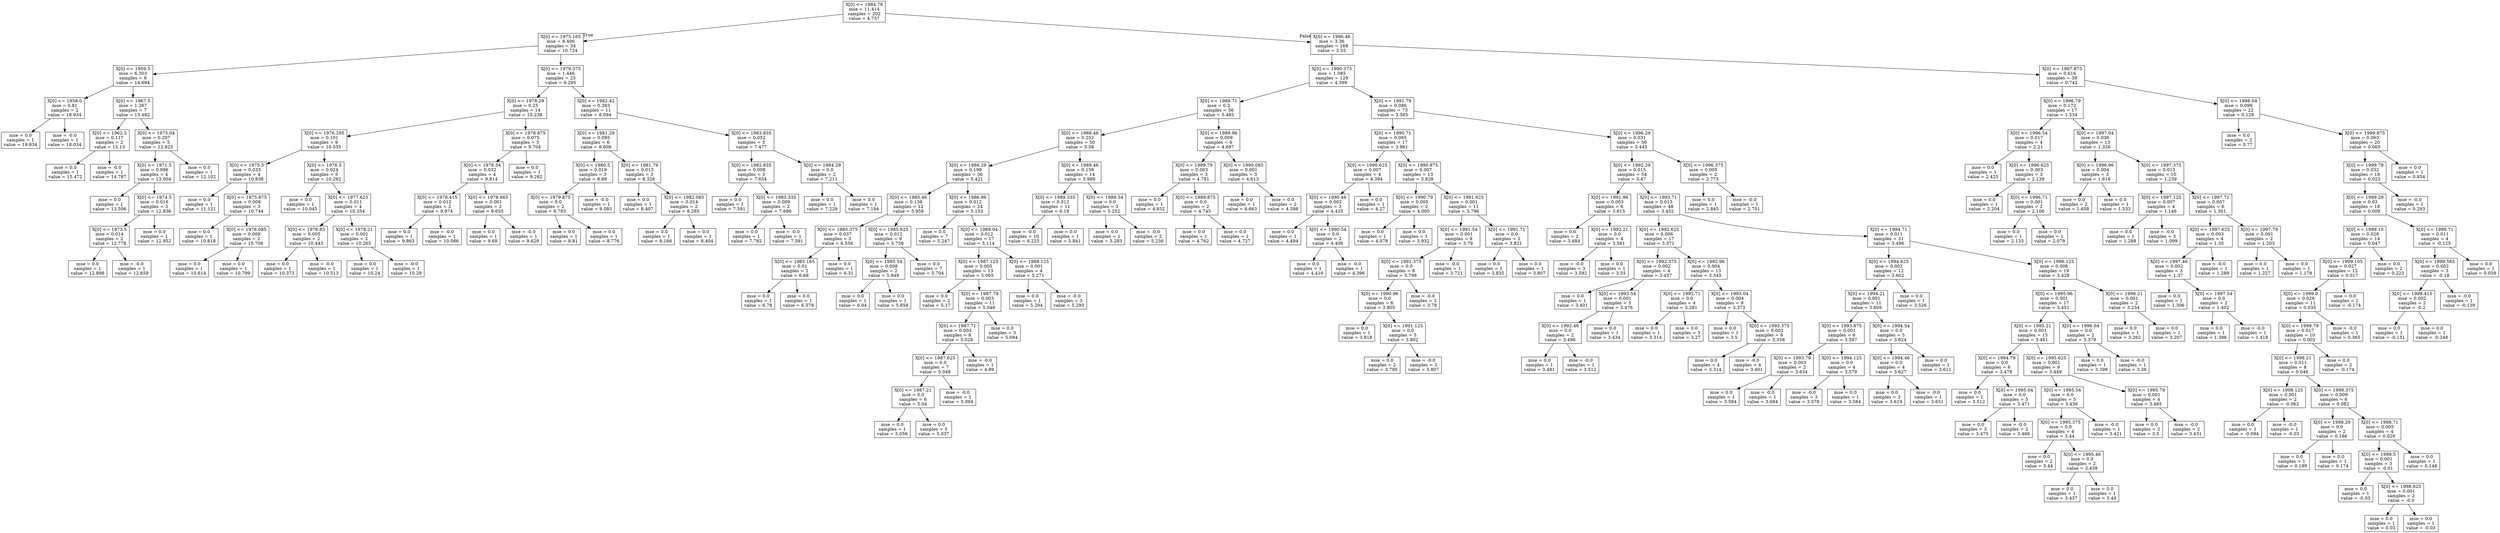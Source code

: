 digraph Tree {
node [shape=box] ;
0 [label="X[0] <= 1984.79\nmse = 11.414\nsamples = 202\nvalue = 4.757"] ;
1 [label="X[0] <= 1975.165\nmse = 8.406\nsamples = 34\nvalue = 10.724"] ;
0 -> 1 [labeldistance=2.5, labelangle=45, headlabel="True"] ;
2 [label="X[0] <= 1959.5\nmse = 6.303\nsamples = 9\nvalue = 14.694"] ;
1 -> 2 ;
3 [label="X[0] <= 1958.0\nmse = 0.81\nsamples = 2\nvalue = 18.934"] ;
2 -> 3 ;
4 [label="mse = 0.0\nsamples = 1\nvalue = 19.834"] ;
3 -> 4 ;
5 [label="mse = -0.0\nsamples = 1\nvalue = 18.034"] ;
3 -> 5 ;
6 [label="X[0] <= 1967.5\nmse = 1.267\nsamples = 7\nvalue = 13.482"] ;
2 -> 6 ;
7 [label="X[0] <= 1962.5\nmse = 0.117\nsamples = 2\nvalue = 15.13"] ;
6 -> 7 ;
8 [label="mse = 0.0\nsamples = 1\nvalue = 15.472"] ;
7 -> 8 ;
9 [label="mse = -0.0\nsamples = 1\nvalue = 14.787"] ;
7 -> 9 ;
10 [label="X[0] <= 1975.04\nmse = 0.207\nsamples = 5\nvalue = 12.823"] ;
6 -> 10 ;
11 [label="X[0] <= 1971.5\nmse = 0.096\nsamples = 4\nvalue = 13.004"] ;
10 -> 11 ;
12 [label="mse = 0.0\nsamples = 1\nvalue = 13.506"] ;
11 -> 12 ;
13 [label="X[0] <= 1974.5\nmse = 0.016\nsamples = 3\nvalue = 12.836"] ;
11 -> 13 ;
14 [label="X[0] <= 1973.5\nmse = 0.014\nsamples = 2\nvalue = 12.778"] ;
13 -> 14 ;
15 [label="mse = 0.0\nsamples = 1\nvalue = 12.898"] ;
14 -> 15 ;
16 [label="mse = -0.0\nsamples = 1\nvalue = 12.659"] ;
14 -> 16 ;
17 [label="mse = 0.0\nsamples = 1\nvalue = 12.952"] ;
13 -> 17 ;
18 [label="mse = 0.0\nsamples = 1\nvalue = 12.102"] ;
10 -> 18 ;
19 [label="X[0] <= 1979.375\nmse = 1.446\nsamples = 25\nvalue = 9.295"] ;
1 -> 19 ;
20 [label="X[0] <= 1978.29\nmse = 0.25\nsamples = 14\nvalue = 10.238"] ;
19 -> 20 ;
21 [label="X[0] <= 1976.295\nmse = 0.101\nsamples = 9\nvalue = 10.535"] ;
20 -> 21 ;
22 [label="X[0] <= 1975.5\nmse = 0.033\nsamples = 4\nvalue = 10.838"] ;
21 -> 22 ;
23 [label="mse = 0.0\nsamples = 1\nvalue = 11.121"] ;
22 -> 23 ;
24 [label="X[0] <= 1975.875\nmse = 0.008\nsamples = 3\nvalue = 10.744"] ;
22 -> 24 ;
25 [label="mse = 0.0\nsamples = 1\nvalue = 10.818"] ;
24 -> 25 ;
26 [label="X[0] <= 1976.085\nmse = 0.009\nsamples = 2\nvalue = 10.706"] ;
24 -> 26 ;
27 [label="mse = 0.0\nsamples = 1\nvalue = 10.614"] ;
26 -> 27 ;
28 [label="mse = 0.0\nsamples = 1\nvalue = 10.799"] ;
26 -> 28 ;
29 [label="X[0] <= 1976.5\nmse = 0.024\nsamples = 5\nvalue = 10.292"] ;
21 -> 29 ;
30 [label="mse = 0.0\nsamples = 1\nvalue = 10.045"] ;
29 -> 30 ;
31 [label="X[0] <= 1977.625\nmse = 0.011\nsamples = 4\nvalue = 10.354"] ;
29 -> 31 ;
32 [label="X[0] <= 1976.83\nmse = 0.005\nsamples = 2\nvalue = 10.443"] ;
31 -> 32 ;
33 [label="mse = 0.0\nsamples = 1\nvalue = 10.373"] ;
32 -> 33 ;
34 [label="mse = -0.0\nsamples = 1\nvalue = 10.513"] ;
32 -> 34 ;
35 [label="X[0] <= 1978.21\nmse = 0.001\nsamples = 2\nvalue = 10.265"] ;
31 -> 35 ;
36 [label="mse = 0.0\nsamples = 1\nvalue = 10.24"] ;
35 -> 36 ;
37 [label="mse = -0.0\nsamples = 1\nvalue = 10.29"] ;
35 -> 37 ;
38 [label="X[0] <= 1978.875\nmse = 0.075\nsamples = 5\nvalue = 9.704"] ;
20 -> 38 ;
39 [label="X[0] <= 1978.54\nmse = 0.032\nsamples = 4\nvalue = 9.814"] ;
38 -> 39 ;
40 [label="X[0] <= 1978.415\nmse = 0.012\nsamples = 2\nvalue = 9.974"] ;
39 -> 40 ;
41 [label="mse = 0.0\nsamples = 1\nvalue = 9.863"] ;
40 -> 41 ;
42 [label="mse = -0.0\nsamples = 1\nvalue = 10.086"] ;
40 -> 42 ;
43 [label="X[0] <= 1978.665\nmse = 0.001\nsamples = 2\nvalue = 9.655"] ;
39 -> 43 ;
44 [label="mse = 0.0\nsamples = 1\nvalue = 9.68"] ;
43 -> 44 ;
45 [label="mse = -0.0\nsamples = 1\nvalue = 9.629"] ;
43 -> 45 ;
46 [label="mse = 0.0\nsamples = 1\nvalue = 9.262"] ;
38 -> 46 ;
47 [label="X[0] <= 1982.42\nmse = 0.393\nsamples = 11\nvalue = 8.094"] ;
19 -> 47 ;
48 [label="X[0] <= 1981.29\nmse = 0.095\nsamples = 6\nvalue = 8.608"] ;
47 -> 48 ;
49 [label="X[0] <= 1980.5\nmse = 0.019\nsamples = 3\nvalue = 8.89"] ;
48 -> 49 ;
50 [label="X[0] <= 1979.875\nmse = 0.0\nsamples = 2\nvalue = 8.793"] ;
49 -> 50 ;
51 [label="mse = 0.0\nsamples = 1\nvalue = 8.81"] ;
50 -> 51 ;
52 [label="mse = 0.0\nsamples = 1\nvalue = 8.776"] ;
50 -> 52 ;
53 [label="mse = -0.0\nsamples = 1\nvalue = 9.083"] ;
49 -> 53 ;
54 [label="X[0] <= 1981.79\nmse = 0.013\nsamples = 3\nvalue = 8.326"] ;
48 -> 54 ;
55 [label="mse = 0.0\nsamples = 1\nvalue = 8.407"] ;
54 -> 55 ;
56 [label="X[0] <= 1982.085\nmse = 0.014\nsamples = 2\nvalue = 8.285"] ;
54 -> 56 ;
57 [label="mse = 0.0\nsamples = 1\nvalue = 8.166"] ;
56 -> 57 ;
58 [label="mse = 0.0\nsamples = 1\nvalue = 8.404"] ;
56 -> 58 ;
59 [label="X[0] <= 1983.835\nmse = 0.052\nsamples = 5\nvalue = 7.477"] ;
47 -> 59 ;
60 [label="X[0] <= 1982.835\nmse = 0.008\nsamples = 3\nvalue = 7.654"] ;
59 -> 60 ;
61 [label="mse = 0.0\nsamples = 1\nvalue = 7.591"] ;
60 -> 61 ;
62 [label="X[0] <= 1983.335\nmse = 0.009\nsamples = 2\nvalue = 7.686"] ;
60 -> 62 ;
63 [label="mse = 0.0\nsamples = 1\nvalue = 7.782"] ;
62 -> 63 ;
64 [label="mse = -0.0\nsamples = 1\nvalue = 7.591"] ;
62 -> 64 ;
65 [label="X[0] <= 1984.29\nmse = 0.0\nsamples = 2\nvalue = 7.211"] ;
59 -> 65 ;
66 [label="mse = 0.0\nsamples = 1\nvalue = 7.229"] ;
65 -> 66 ;
67 [label="mse = 0.0\nsamples = 1\nvalue = 7.194"] ;
65 -> 67 ;
68 [label="X[0] <= 1996.46\nmse = 3.36\nsamples = 168\nvalue = 3.55"] ;
0 -> 68 [labeldistance=2.5, labelangle=-45, headlabel="False"] ;
69 [label="X[0] <= 1990.375\nmse = 1.085\nsamples = 129\nvalue = 4.399"] ;
68 -> 69 ;
70 [label="X[0] <= 1989.71\nmse = 0.3\nsamples = 56\nvalue = 5.485"] ;
69 -> 70 ;
71 [label="X[0] <= 1988.46\nmse = 0.252\nsamples = 50\nvalue = 5.58"] ;
70 -> 71 ;
72 [label="X[0] <= 1986.29\nmse = 0.198\nsamples = 36\nvalue = 5.421"] ;
71 -> 72 ;
73 [label="X[0] <= 1985.46\nmse = 0.138\nsamples = 12\nvalue = 5.958"] ;
72 -> 73 ;
74 [label="X[0] <= 1985.375\nmse = 0.037\nsamples = 3\nvalue = 6.556"] ;
73 -> 74 ;
75 [label="X[0] <= 1985.165\nmse = 0.01\nsamples = 2\nvalue = 6.68"] ;
74 -> 75 ;
76 [label="mse = 0.0\nsamples = 1\nvalue = 6.78"] ;
75 -> 76 ;
77 [label="mse = 0.0\nsamples = 1\nvalue = 6.579"] ;
75 -> 77 ;
78 [label="mse = 0.0\nsamples = 1\nvalue = 6.31"] ;
74 -> 78 ;
79 [label="X[0] <= 1985.625\nmse = 0.012\nsamples = 9\nvalue = 5.758"] ;
73 -> 79 ;
80 [label="X[0] <= 1985.54\nmse = 0.008\nsamples = 2\nvalue = 5.949"] ;
79 -> 80 ;
81 [label="mse = 0.0\nsamples = 1\nvalue = 6.04"] ;
80 -> 81 ;
82 [label="mse = 0.0\nsamples = 1\nvalue = 5.858"] ;
80 -> 82 ;
83 [label="mse = 0.0\nsamples = 7\nvalue = 5.704"] ;
79 -> 83 ;
84 [label="X[0] <= 1986.96\nmse = 0.012\nsamples = 24\nvalue = 5.153"] ;
72 -> 84 ;
85 [label="mse = 0.0\nsamples = 7\nvalue = 5.247"] ;
84 -> 85 ;
86 [label="X[0] <= 1988.04\nmse = 0.012\nsamples = 17\nvalue = 5.114"] ;
84 -> 86 ;
87 [label="X[0] <= 1987.125\nmse = 0.005\nsamples = 13\nvalue = 5.065"] ;
86 -> 87 ;
88 [label="mse = 0.0\nsamples = 2\nvalue = 5.17"] ;
87 -> 88 ;
89 [label="X[0] <= 1987.79\nmse = 0.003\nsamples = 11\nvalue = 5.046"] ;
87 -> 89 ;
90 [label="X[0] <= 1987.71\nmse = 0.003\nsamples = 8\nvalue = 5.028"] ;
89 -> 90 ;
91 [label="X[0] <= 1987.625\nmse = 0.0\nsamples = 7\nvalue = 5.048"] ;
90 -> 91 ;
92 [label="X[0] <= 1987.21\nmse = 0.0\nsamples = 6\nvalue = 5.04"] ;
91 -> 92 ;
93 [label="mse = 0.0\nsamples = 1\nvalue = 5.056"] ;
92 -> 93 ;
94 [label="mse = 0.0\nsamples = 5\nvalue = 5.037"] ;
92 -> 94 ;
95 [label="mse = -0.0\nsamples = 1\nvalue = 5.094"] ;
91 -> 95 ;
96 [label="mse = -0.0\nsamples = 1\nvalue = 4.89"] ;
90 -> 96 ;
97 [label="mse = 0.0\nsamples = 3\nvalue = 5.094"] ;
89 -> 97 ;
98 [label="X[0] <= 1988.125\nmse = 0.001\nsamples = 4\nvalue = 5.271"] ;
86 -> 98 ;
99 [label="mse = 0.0\nsamples = 1\nvalue = 5.204"] ;
98 -> 99 ;
100 [label="mse = -0.0\nsamples = 3\nvalue = 5.293"] ;
98 -> 100 ;
101 [label="X[0] <= 1989.46\nmse = 0.158\nsamples = 14\nvalue = 5.989"] ;
71 -> 101 ;
102 [label="X[0] <= 1989.335\nmse = 0.012\nsamples = 11\nvalue = 6.19"] ;
101 -> 102 ;
103 [label="mse = -0.0\nsamples = 10\nvalue = 6.225"] ;
102 -> 103 ;
104 [label="mse = 0.0\nsamples = 1\nvalue = 5.841"] ;
102 -> 104 ;
105 [label="X[0] <= 1989.54\nmse = 0.0\nsamples = 3\nvalue = 5.252"] ;
101 -> 105 ;
106 [label="mse = 0.0\nsamples = 1\nvalue = 5.283"] ;
105 -> 106 ;
107 [label="mse = -0.0\nsamples = 2\nvalue = 5.236"] ;
105 -> 107 ;
108 [label="X[0] <= 1989.96\nmse = 0.009\nsamples = 6\nvalue = 4.697"] ;
70 -> 108 ;
109 [label="X[0] <= 1989.79\nmse = 0.003\nsamples = 3\nvalue = 4.781"] ;
108 -> 109 ;
110 [label="mse = 0.0\nsamples = 1\nvalue = 4.852"] ;
109 -> 110 ;
111 [label="X[0] <= 1989.875\nmse = 0.0\nsamples = 2\nvalue = 4.745"] ;
109 -> 111 ;
112 [label="mse = 0.0\nsamples = 1\nvalue = 4.762"] ;
111 -> 112 ;
113 [label="mse = 0.0\nsamples = 1\nvalue = 4.727"] ;
111 -> 113 ;
114 [label="X[0] <= 1990.085\nmse = 0.001\nsamples = 3\nvalue = 4.613"] ;
108 -> 114 ;
115 [label="mse = 0.0\nsamples = 1\nvalue = 4.663"] ;
114 -> 115 ;
116 [label="mse = 0.0\nsamples = 2\nvalue = 4.588"] ;
114 -> 116 ;
117 [label="X[0] <= 1991.79\nmse = 0.086\nsamples = 73\nvalue = 3.565"] ;
69 -> 117 ;
118 [label="X[0] <= 1990.71\nmse = 0.065\nsamples = 17\nvalue = 3.961"] ;
117 -> 118 ;
119 [label="X[0] <= 1990.625\nmse = 0.007\nsamples = 4\nvalue = 4.394"] ;
118 -> 119 ;
120 [label="X[0] <= 1990.46\nmse = 0.002\nsamples = 3\nvalue = 4.435"] ;
119 -> 120 ;
121 [label="mse = 0.0\nsamples = 1\nvalue = 4.494"] ;
120 -> 121 ;
122 [label="X[0] <= 1990.54\nmse = 0.0\nsamples = 2\nvalue = 4.406"] ;
120 -> 122 ;
123 [label="mse = 0.0\nsamples = 1\nvalue = 4.416"] ;
122 -> 123 ;
124 [label="mse = -0.0\nsamples = 1\nvalue = 4.396"] ;
122 -> 124 ;
125 [label="mse = 0.0\nsamples = 1\nvalue = 4.27"] ;
119 -> 125 ;
126 [label="X[0] <= 1990.875\nmse = 0.007\nsamples = 13\nvalue = 3.828"] ;
118 -> 126 ;
127 [label="X[0] <= 1990.79\nmse = 0.005\nsamples = 2\nvalue = 4.005"] ;
126 -> 127 ;
128 [label="mse = 0.0\nsamples = 1\nvalue = 4.078"] ;
127 -> 128 ;
129 [label="mse = 0.0\nsamples = 1\nvalue = 3.932"] ;
127 -> 129 ;
130 [label="X[0] <= 1991.625\nmse = 0.001\nsamples = 11\nvalue = 3.796"] ;
126 -> 130 ;
131 [label="X[0] <= 1991.54\nmse = 0.001\nsamples = 9\nvalue = 3.79"] ;
130 -> 131 ;
132 [label="X[0] <= 1991.375\nmse = 0.0\nsamples = 8\nvalue = 3.798"] ;
131 -> 132 ;
133 [label="X[0] <= 1990.96\nmse = 0.0\nsamples = 6\nvalue = 3.805"] ;
132 -> 133 ;
134 [label="mse = 0.0\nsamples = 1\nvalue = 3.818"] ;
133 -> 134 ;
135 [label="X[0] <= 1991.125\nmse = 0.0\nsamples = 5\nvalue = 3.802"] ;
133 -> 135 ;
136 [label="mse = 0.0\nsamples = 2\nvalue = 3.795"] ;
135 -> 136 ;
137 [label="mse = -0.0\nsamples = 3\nvalue = 3.807"] ;
135 -> 137 ;
138 [label="mse = -0.0\nsamples = 2\nvalue = 3.78"] ;
132 -> 138 ;
139 [label="mse = -0.0\nsamples = 1\nvalue = 3.721"] ;
131 -> 139 ;
140 [label="X[0] <= 1991.71\nmse = 0.0\nsamples = 2\nvalue = 3.821"] ;
130 -> 140 ;
141 [label="mse = 0.0\nsamples = 1\nvalue = 3.835"] ;
140 -> 141 ;
142 [label="mse = 0.0\nsamples = 1\nvalue = 3.807"] ;
140 -> 142 ;
143 [label="X[0] <= 1996.29\nmse = 0.031\nsamples = 56\nvalue = 3.445"] ;
117 -> 143 ;
144 [label="X[0] <= 1992.29\nmse = 0.015\nsamples = 54\nvalue = 3.47"] ;
143 -> 144 ;
145 [label="X[0] <= 1991.96\nmse = 0.003\nsamples = 6\nvalue = 3.615"] ;
144 -> 145 ;
146 [label="mse = 0.0\nsamples = 2\nvalue = 3.684"] ;
145 -> 146 ;
147 [label="X[0] <= 1992.21\nmse = 0.0\nsamples = 4\nvalue = 3.581"] ;
145 -> 147 ;
148 [label="mse = -0.0\nsamples = 3\nvalue = 3.592"] ;
147 -> 148 ;
149 [label="mse = 0.0\nsamples = 1\nvalue = 3.55"] ;
147 -> 149 ;
150 [label="X[0] <= 1993.71\nmse = 0.013\nsamples = 48\nvalue = 3.452"] ;
144 -> 150 ;
151 [label="X[0] <= 1992.625\nmse = 0.006\nsamples = 17\nvalue = 3.371"] ;
150 -> 151 ;
152 [label="X[0] <= 1992.375\nmse = 0.002\nsamples = 4\nvalue = 3.457"] ;
151 -> 152 ;
153 [label="mse = 0.0\nsamples = 1\nvalue = 3.401"] ;
152 -> 153 ;
154 [label="X[0] <= 1992.54\nmse = 0.001\nsamples = 3\nvalue = 3.476"] ;
152 -> 154 ;
155 [label="X[0] <= 1992.46\nmse = 0.0\nsamples = 2\nvalue = 3.496"] ;
154 -> 155 ;
156 [label="mse = 0.0\nsamples = 1\nvalue = 3.481"] ;
155 -> 156 ;
157 [label="mse = -0.0\nsamples = 1\nvalue = 3.512"] ;
155 -> 157 ;
158 [label="mse = 0.0\nsamples = 1\nvalue = 3.434"] ;
154 -> 158 ;
159 [label="X[0] <= 1992.96\nmse = 0.004\nsamples = 13\nvalue = 3.345"] ;
151 -> 159 ;
160 [label="X[0] <= 1992.71\nmse = 0.0\nsamples = 4\nvalue = 3.281"] ;
159 -> 160 ;
161 [label="mse = 0.0\nsamples = 1\nvalue = 3.314"] ;
160 -> 161 ;
162 [label="mse = 0.0\nsamples = 3\nvalue = 3.27"] ;
160 -> 162 ;
163 [label="X[0] <= 1993.04\nmse = 0.004\nsamples = 9\nvalue = 3.373"] ;
159 -> 163 ;
164 [label="mse = 0.0\nsamples = 1\nvalue = 3.5"] ;
163 -> 164 ;
165 [label="X[0] <= 1993.375\nmse = 0.002\nsamples = 8\nvalue = 3.358"] ;
163 -> 165 ;
166 [label="mse = 0.0\nsamples = 4\nvalue = 3.314"] ;
165 -> 166 ;
167 [label="mse = -0.0\nsamples = 4\nvalue = 3.401"] ;
165 -> 167 ;
168 [label="X[0] <= 1994.71\nmse = 0.011\nsamples = 31\nvalue = 3.496"] ;
150 -> 168 ;
169 [label="X[0] <= 1994.625\nmse = 0.002\nsamples = 12\nvalue = 3.602"] ;
168 -> 169 ;
170 [label="X[0] <= 1994.21\nmse = 0.001\nsamples = 11\nvalue = 3.609"] ;
169 -> 170 ;
171 [label="X[0] <= 1993.875\nmse = 0.001\nsamples = 6\nvalue = 3.597"] ;
170 -> 171 ;
172 [label="X[0] <= 1993.79\nmse = 0.003\nsamples = 2\nvalue = 3.634"] ;
171 -> 172 ;
173 [label="mse = 0.0\nsamples = 1\nvalue = 3.584"] ;
172 -> 173 ;
174 [label="mse = -0.0\nsamples = 1\nvalue = 3.684"] ;
172 -> 174 ;
175 [label="X[0] <= 1994.125\nmse = 0.0\nsamples = 4\nvalue = 3.579"] ;
171 -> 175 ;
176 [label="mse = -0.0\nsamples = 3\nvalue = 3.578"] ;
175 -> 176 ;
177 [label="mse = 0.0\nsamples = 1\nvalue = 3.584"] ;
175 -> 177 ;
178 [label="X[0] <= 1994.54\nmse = 0.0\nsamples = 5\nvalue = 3.624"] ;
170 -> 178 ;
179 [label="X[0] <= 1994.46\nmse = 0.0\nsamples = 4\nvalue = 3.627"] ;
178 -> 179 ;
180 [label="mse = 0.0\nsamples = 3\nvalue = 3.619"] ;
179 -> 180 ;
181 [label="mse = -0.0\nsamples = 1\nvalue = 3.651"] ;
179 -> 181 ;
182 [label="mse = 0.0\nsamples = 1\nvalue = 3.611"] ;
178 -> 182 ;
183 [label="mse = 0.0\nsamples = 1\nvalue = 3.526"] ;
169 -> 183 ;
184 [label="X[0] <= 1996.125\nmse = 0.006\nsamples = 19\nvalue = 3.428"] ;
168 -> 184 ;
185 [label="X[0] <= 1995.96\nmse = 0.001\nsamples = 17\nvalue = 3.451"] ;
184 -> 185 ;
186 [label="X[0] <= 1995.21\nmse = 0.001\nsamples = 15\nvalue = 3.461"] ;
185 -> 186 ;
187 [label="X[0] <= 1994.79\nmse = 0.0\nsamples = 6\nvalue = 3.478"] ;
186 -> 187 ;
188 [label="mse = 0.0\nsamples = 1\nvalue = 3.512"] ;
187 -> 188 ;
189 [label="X[0] <= 1995.04\nmse = 0.0\nsamples = 5\nvalue = 3.471"] ;
187 -> 189 ;
190 [label="mse = 0.0\nsamples = 3\nvalue = 3.475"] ;
189 -> 190 ;
191 [label="mse = -0.0\nsamples = 2\nvalue = 3.466"] ;
189 -> 191 ;
192 [label="X[0] <= 1995.625\nmse = 0.001\nsamples = 9\nvalue = 3.449"] ;
186 -> 192 ;
193 [label="X[0] <= 1995.54\nmse = 0.0\nsamples = 5\nvalue = 3.436"] ;
192 -> 193 ;
194 [label="X[0] <= 1995.375\nmse = 0.0\nsamples = 4\nvalue = 3.44"] ;
193 -> 194 ;
195 [label="mse = 0.0\nsamples = 2\nvalue = 3.44"] ;
194 -> 195 ;
196 [label="X[0] <= 1995.46\nmse = 0.0\nsamples = 2\nvalue = 3.439"] ;
194 -> 196 ;
197 [label="mse = 0.0\nsamples = 1\nvalue = 3.437"] ;
196 -> 197 ;
198 [label="mse = 0.0\nsamples = 1\nvalue = 3.44"] ;
196 -> 198 ;
199 [label="mse = -0.0\nsamples = 1\nvalue = 3.421"] ;
193 -> 199 ;
200 [label="X[0] <= 1995.79\nmse = 0.001\nsamples = 4\nvalue = 3.465"] ;
192 -> 200 ;
201 [label="mse = 0.0\nsamples = 2\nvalue = 3.5"] ;
200 -> 201 ;
202 [label="mse = -0.0\nsamples = 2\nvalue = 3.431"] ;
200 -> 202 ;
203 [label="X[0] <= 1996.04\nmse = 0.0\nsamples = 2\nvalue = 3.379"] ;
185 -> 203 ;
204 [label="mse = 0.0\nsamples = 1\nvalue = 3.398"] ;
203 -> 204 ;
205 [label="mse = -0.0\nsamples = 1\nvalue = 3.36"] ;
203 -> 205 ;
206 [label="X[0] <= 1996.21\nmse = 0.001\nsamples = 2\nvalue = 3.234"] ;
184 -> 206 ;
207 [label="mse = 0.0\nsamples = 1\nvalue = 3.262"] ;
206 -> 207 ;
208 [label="mse = 0.0\nsamples = 1\nvalue = 3.207"] ;
206 -> 208 ;
209 [label="X[0] <= 1996.375\nmse = 0.005\nsamples = 2\nvalue = 2.773"] ;
143 -> 209 ;
210 [label="mse = 0.0\nsamples = 1\nvalue = 2.845"] ;
209 -> 210 ;
211 [label="mse = -0.0\nsamples = 1\nvalue = 2.701"] ;
209 -> 211 ;
212 [label="X[0] <= 1997.875\nmse = 0.616\nsamples = 39\nvalue = 0.742"] ;
68 -> 212 ;
213 [label="X[0] <= 1996.79\nmse = 0.172\nsamples = 17\nvalue = 1.534"] ;
212 -> 213 ;
214 [label="X[0] <= 1996.54\nmse = 0.017\nsamples = 4\nvalue = 2.21"] ;
213 -> 214 ;
215 [label="mse = 0.0\nsamples = 1\nvalue = 2.425"] ;
214 -> 215 ;
216 [label="X[0] <= 1996.625\nmse = 0.003\nsamples = 3\nvalue = 2.139"] ;
214 -> 216 ;
217 [label="mse = 0.0\nsamples = 1\nvalue = 2.204"] ;
216 -> 217 ;
218 [label="X[0] <= 1996.71\nmse = 0.001\nsamples = 2\nvalue = 2.106"] ;
216 -> 218 ;
219 [label="mse = 0.0\nsamples = 1\nvalue = 2.133"] ;
218 -> 219 ;
220 [label="mse = 0.0\nsamples = 1\nvalue = 2.079"] ;
218 -> 220 ;
221 [label="X[0] <= 1997.04\nmse = 0.036\nsamples = 13\nvalue = 1.326"] ;
213 -> 221 ;
222 [label="X[0] <= 1996.96\nmse = 0.004\nsamples = 3\nvalue = 1.616"] ;
221 -> 222 ;
223 [label="mse = 0.0\nsamples = 2\nvalue = 1.658"] ;
222 -> 223 ;
224 [label="mse = 0.0\nsamples = 1\nvalue = 1.533"] ;
222 -> 224 ;
225 [label="X[0] <= 1997.375\nmse = 0.013\nsamples = 10\nvalue = 1.239"] ;
221 -> 225 ;
226 [label="X[0] <= 1997.125\nmse = 0.007\nsamples = 4\nvalue = 1.146"] ;
225 -> 226 ;
227 [label="mse = 0.0\nsamples = 1\nvalue = 1.289"] ;
226 -> 227 ;
228 [label="mse = -0.0\nsamples = 3\nvalue = 1.099"] ;
226 -> 228 ;
229 [label="X[0] <= 1997.71\nmse = 0.007\nsamples = 6\nvalue = 1.301"] ;
225 -> 229 ;
230 [label="X[0] <= 1997.625\nmse = 0.003\nsamples = 4\nvalue = 1.35"] ;
229 -> 230 ;
231 [label="X[0] <= 1997.46\nmse = 0.002\nsamples = 3\nvalue = 1.37"] ;
230 -> 231 ;
232 [label="mse = 0.0\nsamples = 1\nvalue = 1.306"] ;
231 -> 232 ;
233 [label="X[0] <= 1997.54\nmse = 0.0\nsamples = 2\nvalue = 1.402"] ;
231 -> 233 ;
234 [label="mse = 0.0\nsamples = 1\nvalue = 1.386"] ;
233 -> 234 ;
235 [label="mse = -0.0\nsamples = 1\nvalue = 1.418"] ;
233 -> 235 ;
236 [label="mse = -0.0\nsamples = 1\nvalue = 1.289"] ;
230 -> 236 ;
237 [label="X[0] <= 1997.79\nmse = 0.001\nsamples = 2\nvalue = 1.203"] ;
229 -> 237 ;
238 [label="mse = 0.0\nsamples = 1\nvalue = 1.227"] ;
237 -> 238 ;
239 [label="mse = 0.0\nsamples = 1\nvalue = 1.179"] ;
237 -> 239 ;
240 [label="X[0] <= 1998.04\nmse = 0.099\nsamples = 22\nvalue = 0.129"] ;
212 -> 240 ;
241 [label="mse = 0.0\nsamples = 2\nvalue = 0.77"] ;
240 -> 241 ;
242 [label="X[0] <= 1999.875\nmse = 0.063\nsamples = 20\nvalue = 0.065"] ;
240 -> 242 ;
243 [label="X[0] <= 1999.79\nmse = 0.032\nsamples = 19\nvalue = 0.023"] ;
242 -> 243 ;
244 [label="X[0] <= 1999.29\nmse = 0.03\nsamples = 18\nvalue = 0.009"] ;
243 -> 244 ;
245 [label="X[0] <= 1999.15\nmse = 0.028\nsamples = 14\nvalue = 0.047"] ;
244 -> 245 ;
246 [label="X[0] <= 1999.105\nmse = 0.027\nsamples = 12\nvalue = 0.017"] ;
245 -> 246 ;
247 [label="X[0] <= 1999.0\nmse = 0.026\nsamples = 11\nvalue = 0.035"] ;
246 -> 247 ;
248 [label="X[0] <= 1998.79\nmse = 0.017\nsamples = 10\nvalue = 0.002"] ;
247 -> 248 ;
249 [label="X[0] <= 1998.21\nmse = 0.011\nsamples = 8\nvalue = 0.046"] ;
248 -> 249 ;
250 [label="X[0] <= 1998.125\nmse = 0.001\nsamples = 2\nvalue = -0.062"] ;
249 -> 250 ;
251 [label="mse = 0.0\nsamples = 1\nvalue = -0.094"] ;
250 -> 251 ;
252 [label="mse = -0.0\nsamples = 1\nvalue = -0.03"] ;
250 -> 252 ;
253 [label="X[0] <= 1998.375\nmse = 0.009\nsamples = 6\nvalue = 0.082"] ;
249 -> 253 ;
254 [label="X[0] <= 1998.29\nmse = 0.0\nsamples = 2\nvalue = 0.186"] ;
253 -> 254 ;
255 [label="mse = 0.0\nsamples = 1\nvalue = 0.199"] ;
254 -> 255 ;
256 [label="mse = 0.0\nsamples = 1\nvalue = 0.174"] ;
254 -> 256 ;
257 [label="X[0] <= 1998.71\nmse = 0.005\nsamples = 4\nvalue = 0.029"] ;
253 -> 257 ;
258 [label="X[0] <= 1998.5\nmse = 0.001\nsamples = 3\nvalue = -0.01"] ;
257 -> 258 ;
259 [label="mse = 0.0\nsamples = 1\nvalue = -0.03"] ;
258 -> 259 ;
260 [label="X[0] <= 1998.625\nmse = 0.001\nsamples = 2\nvalue = -0.0"] ;
258 -> 260 ;
261 [label="mse = 0.0\nsamples = 1\nvalue = 0.03"] ;
260 -> 261 ;
262 [label="mse = 0.0\nsamples = 1\nvalue = -0.03"] ;
260 -> 262 ;
263 [label="mse = 0.0\nsamples = 1\nvalue = 0.148"] ;
257 -> 263 ;
264 [label="mse = 0.0\nsamples = 2\nvalue = -0.174"] ;
248 -> 264 ;
265 [label="mse = -0.0\nsamples = 1\nvalue = 0.365"] ;
247 -> 265 ;
266 [label="mse = 0.0\nsamples = 1\nvalue = -0.174"] ;
246 -> 266 ;
267 [label="mse = 0.0\nsamples = 2\nvalue = 0.223"] ;
245 -> 267 ;
268 [label="X[0] <= 1999.71\nmse = 0.011\nsamples = 4\nvalue = -0.125"] ;
244 -> 268 ;
269 [label="X[0] <= 1999.585\nmse = 0.002\nsamples = 3\nvalue = -0.18"] ;
268 -> 269 ;
270 [label="X[0] <= 1999.415\nmse = 0.002\nsamples = 2\nvalue = -0.2"] ;
269 -> 270 ;
271 [label="mse = 0.0\nsamples = 1\nvalue = -0.151"] ;
270 -> 271 ;
272 [label="mse = 0.0\nsamples = 1\nvalue = -0.248"] ;
270 -> 272 ;
273 [label="mse = -0.0\nsamples = 1\nvalue = -0.139"] ;
269 -> 273 ;
274 [label="mse = 0.0\nsamples = 1\nvalue = 0.039"] ;
268 -> 274 ;
275 [label="mse = -0.0\nsamples = 1\nvalue = 0.293"] ;
243 -> 275 ;
276 [label="mse = 0.0\nsamples = 1\nvalue = 0.854"] ;
242 -> 276 ;
}